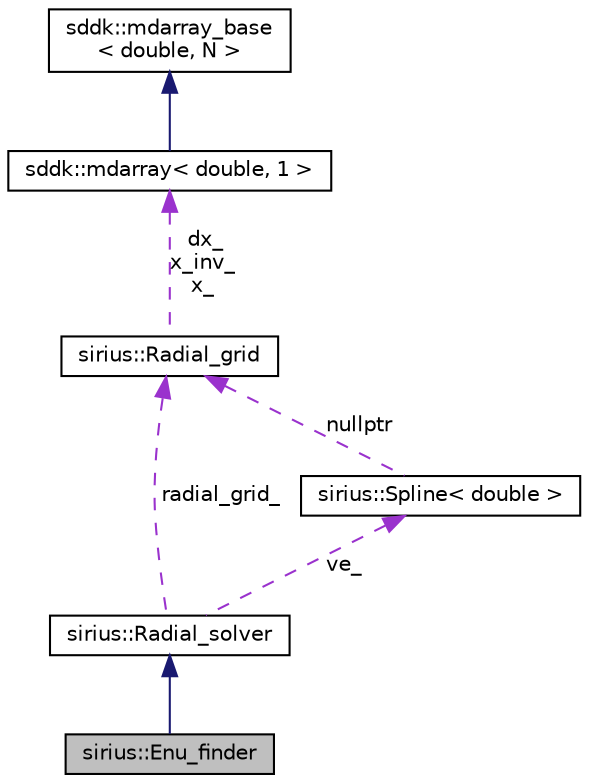 digraph "sirius::Enu_finder"
{
 // INTERACTIVE_SVG=YES
  edge [fontname="Helvetica",fontsize="10",labelfontname="Helvetica",labelfontsize="10"];
  node [fontname="Helvetica",fontsize="10",shape=record];
  Node1 [label="sirius::Enu_finder",height=0.2,width=0.4,color="black", fillcolor="grey75", style="filled", fontcolor="black"];
  Node2 -> Node1 [dir="back",color="midnightblue",fontsize="10",style="solid",fontname="Helvetica"];
  Node2 [label="sirius::Radial_solver",height=0.2,width=0.4,color="black", fillcolor="white", style="filled",URL="$classsirius_1_1_radial__solver.html",tooltip="Finds a solution to radial Schrodinger, Koelling-Harmon or Dirac equation. "];
  Node3 -> Node2 [dir="back",color="darkorchid3",fontsize="10",style="dashed",label=" ve_" ,fontname="Helvetica"];
  Node3 [label="sirius::Spline\< double \>",height=0.2,width=0.4,color="black", fillcolor="white", style="filled",URL="$classsirius_1_1_spline.html"];
  Node4 -> Node3 [dir="back",color="darkorchid3",fontsize="10",style="dashed",label=" nullptr" ,fontname="Helvetica"];
  Node4 [label="sirius::Radial_grid",height=0.2,width=0.4,color="black", fillcolor="white", style="filled",URL="$classsirius_1_1_radial__grid.html",tooltip="Radial grid for a muffin-tin or an isolated atom. "];
  Node5 -> Node4 [dir="back",color="darkorchid3",fontsize="10",style="dashed",label=" dx_\nx_inv_\nx_" ,fontname="Helvetica"];
  Node5 [label="sddk::mdarray\< double, 1 \>",height=0.2,width=0.4,color="black", fillcolor="white", style="filled",URL="$classsddk_1_1mdarray.html"];
  Node6 -> Node5 [dir="back",color="midnightblue",fontsize="10",style="solid",fontname="Helvetica"];
  Node6 [label="sddk::mdarray_base\l\< double, N \>",height=0.2,width=0.4,color="black", fillcolor="white", style="filled",URL="$classsddk_1_1mdarray__base.html"];
  Node4 -> Node2 [dir="back",color="darkorchid3",fontsize="10",style="dashed",label=" radial_grid_" ,fontname="Helvetica"];
}
